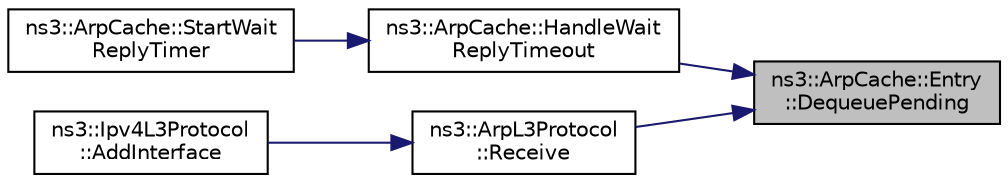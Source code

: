 digraph "ns3::ArpCache::Entry::DequeuePending"
{
 // LATEX_PDF_SIZE
  edge [fontname="Helvetica",fontsize="10",labelfontname="Helvetica",labelfontsize="10"];
  node [fontname="Helvetica",fontsize="10",shape=record];
  rankdir="RL";
  Node1 [label="ns3::ArpCache::Entry\l::DequeuePending",height=0.2,width=0.4,color="black", fillcolor="grey75", style="filled", fontcolor="black",tooltip=" "];
  Node1 -> Node2 [dir="back",color="midnightblue",fontsize="10",style="solid",fontname="Helvetica"];
  Node2 [label="ns3::ArpCache::HandleWait\lReplyTimeout",height=0.2,width=0.4,color="black", fillcolor="white", style="filled",URL="$classns3_1_1_arp_cache.html#a8922ac0806811b42957bfc68a3ccf1c6",tooltip="This function is an event handler for the event that the ArpCache wants to check whether it must retr..."];
  Node2 -> Node3 [dir="back",color="midnightblue",fontsize="10",style="solid",fontname="Helvetica"];
  Node3 [label="ns3::ArpCache::StartWait\lReplyTimer",height=0.2,width=0.4,color="black", fillcolor="white", style="filled",URL="$classns3_1_1_arp_cache.html#ada18c1c06844b8e43201d3d7a3a61098",tooltip="This method will schedule a timeout at WaitReplyTimeout interval in the future, unless a timer is alr..."];
  Node1 -> Node4 [dir="back",color="midnightblue",fontsize="10",style="solid",fontname="Helvetica"];
  Node4 [label="ns3::ArpL3Protocol\l::Receive",height=0.2,width=0.4,color="black", fillcolor="white", style="filled",URL="$classns3_1_1_arp_l3_protocol.html#a277509da885e127fb384f296f3858fef",tooltip="Receive a packet."];
  Node4 -> Node5 [dir="back",color="midnightblue",fontsize="10",style="solid",fontname="Helvetica"];
  Node5 [label="ns3::Ipv4L3Protocol\l::AddInterface",height=0.2,width=0.4,color="black", fillcolor="white", style="filled",URL="$classns3_1_1_ipv4_l3_protocol.html#ac6855eb39254f74fa30e7f23a7b100db",tooltip=" "];
}

